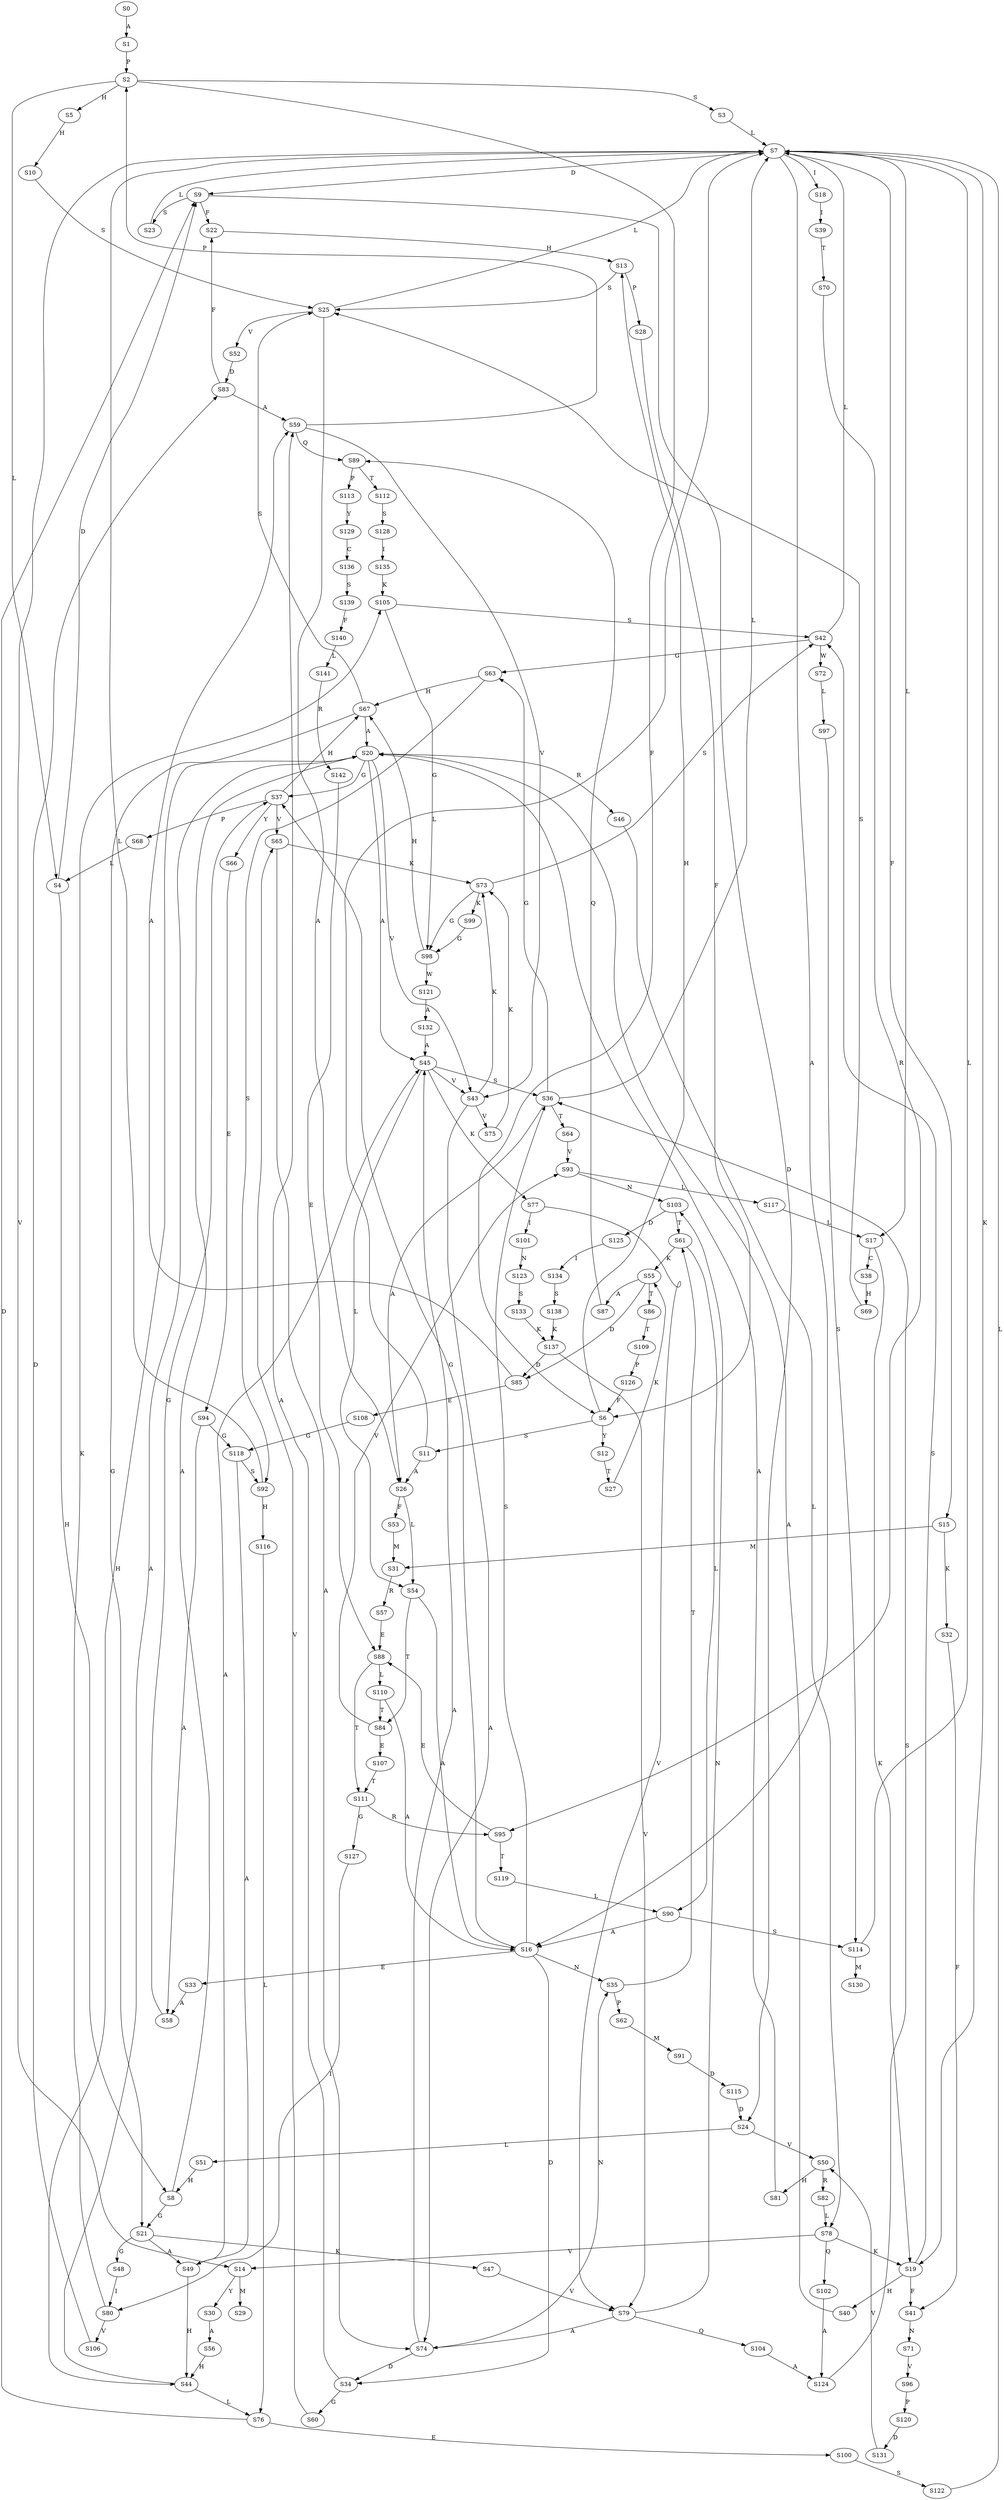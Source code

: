 strict digraph  {
	S0 -> S1 [ label = A ];
	S1 -> S2 [ label = P ];
	S2 -> S3 [ label = S ];
	S2 -> S4 [ label = L ];
	S2 -> S5 [ label = H ];
	S2 -> S6 [ label = F ];
	S3 -> S7 [ label = L ];
	S4 -> S8 [ label = H ];
	S4 -> S9 [ label = D ];
	S5 -> S10 [ label = H ];
	S6 -> S11 [ label = S ];
	S6 -> S12 [ label = Y ];
	S6 -> S13 [ label = H ];
	S7 -> S14 [ label = V ];
	S7 -> S15 [ label = F ];
	S7 -> S9 [ label = D ];
	S7 -> S16 [ label = A ];
	S7 -> S17 [ label = L ];
	S7 -> S18 [ label = I ];
	S7 -> S19 [ label = K ];
	S8 -> S20 [ label = A ];
	S8 -> S21 [ label = G ];
	S9 -> S22 [ label = F ];
	S9 -> S23 [ label = S ];
	S9 -> S24 [ label = D ];
	S10 -> S25 [ label = S ];
	S11 -> S7 [ label = L ];
	S11 -> S26 [ label = A ];
	S12 -> S27 [ label = T ];
	S13 -> S28 [ label = P ];
	S13 -> S25 [ label = S ];
	S14 -> S29 [ label = M ];
	S14 -> S30 [ label = Y ];
	S15 -> S31 [ label = M ];
	S15 -> S32 [ label = K ];
	S16 -> S33 [ label = E ];
	S16 -> S34 [ label = D ];
	S16 -> S35 [ label = N ];
	S16 -> S36 [ label = S ];
	S16 -> S37 [ label = G ];
	S17 -> S19 [ label = K ];
	S17 -> S38 [ label = C ];
	S18 -> S39 [ label = I ];
	S19 -> S40 [ label = H ];
	S19 -> S41 [ label = F ];
	S19 -> S42 [ label = S ];
	S20 -> S37 [ label = G ];
	S20 -> S43 [ label = V ];
	S20 -> S44 [ label = H ];
	S20 -> S45 [ label = A ];
	S20 -> S46 [ label = R ];
	S21 -> S47 [ label = K ];
	S21 -> S48 [ label = G ];
	S21 -> S49 [ label = A ];
	S22 -> S13 [ label = H ];
	S23 -> S7 [ label = L ];
	S24 -> S50 [ label = V ];
	S24 -> S51 [ label = L ];
	S25 -> S7 [ label = L ];
	S25 -> S52 [ label = V ];
	S25 -> S26 [ label = A ];
	S26 -> S53 [ label = F ];
	S26 -> S54 [ label = L ];
	S27 -> S55 [ label = K ];
	S28 -> S6 [ label = F ];
	S30 -> S56 [ label = A ];
	S31 -> S57 [ label = R ];
	S32 -> S41 [ label = F ];
	S33 -> S58 [ label = A ];
	S34 -> S59 [ label = A ];
	S34 -> S60 [ label = G ];
	S35 -> S61 [ label = T ];
	S35 -> S62 [ label = P ];
	S36 -> S63 [ label = G ];
	S36 -> S7 [ label = L ];
	S36 -> S26 [ label = A ];
	S36 -> S64 [ label = T ];
	S37 -> S65 [ label = V ];
	S37 -> S66 [ label = Y ];
	S37 -> S67 [ label = H ];
	S37 -> S68 [ label = P ];
	S38 -> S69 [ label = H ];
	S39 -> S70 [ label = T ];
	S40 -> S20 [ label = A ];
	S41 -> S71 [ label = N ];
	S42 -> S72 [ label = W ];
	S42 -> S63 [ label = G ];
	S42 -> S7 [ label = L ];
	S43 -> S73 [ label = K ];
	S43 -> S74 [ label = A ];
	S43 -> S75 [ label = V ];
	S44 -> S20 [ label = A ];
	S44 -> S76 [ label = L ];
	S45 -> S77 [ label = K ];
	S45 -> S54 [ label = L ];
	S45 -> S36 [ label = S ];
	S45 -> S43 [ label = V ];
	S46 -> S78 [ label = L ];
	S47 -> S79 [ label = V ];
	S48 -> S80 [ label = I ];
	S49 -> S44 [ label = H ];
	S49 -> S45 [ label = A ];
	S50 -> S81 [ label = H ];
	S50 -> S82 [ label = R ];
	S51 -> S8 [ label = H ];
	S52 -> S83 [ label = D ];
	S53 -> S31 [ label = M ];
	S54 -> S84 [ label = T ];
	S54 -> S16 [ label = A ];
	S55 -> S85 [ label = D ];
	S55 -> S86 [ label = T ];
	S55 -> S87 [ label = A ];
	S56 -> S44 [ label = H ];
	S57 -> S88 [ label = E ];
	S58 -> S37 [ label = G ];
	S59 -> S2 [ label = P ];
	S59 -> S43 [ label = V ];
	S59 -> S89 [ label = Q ];
	S60 -> S65 [ label = V ];
	S61 -> S55 [ label = K ];
	S61 -> S90 [ label = L ];
	S62 -> S91 [ label = M ];
	S63 -> S67 [ label = H ];
	S63 -> S92 [ label = S ];
	S64 -> S93 [ label = V ];
	S65 -> S73 [ label = K ];
	S65 -> S74 [ label = A ];
	S66 -> S94 [ label = E ];
	S67 -> S25 [ label = S ];
	S67 -> S21 [ label = G ];
	S67 -> S20 [ label = A ];
	S68 -> S4 [ label = L ];
	S69 -> S25 [ label = S ];
	S70 -> S95 [ label = R ];
	S71 -> S96 [ label = V ];
	S72 -> S97 [ label = L ];
	S73 -> S98 [ label = G ];
	S73 -> S99 [ label = K ];
	S73 -> S42 [ label = S ];
	S74 -> S35 [ label = N ];
	S74 -> S45 [ label = A ];
	S74 -> S34 [ label = D ];
	S75 -> S73 [ label = K ];
	S76 -> S9 [ label = D ];
	S76 -> S100 [ label = E ];
	S77 -> S79 [ label = V ];
	S77 -> S101 [ label = I ];
	S78 -> S19 [ label = K ];
	S78 -> S102 [ label = Q ];
	S78 -> S14 [ label = V ];
	S79 -> S103 [ label = N ];
	S79 -> S104 [ label = Q ];
	S79 -> S74 [ label = A ];
	S80 -> S105 [ label = K ];
	S80 -> S106 [ label = V ];
	S81 -> S20 [ label = A ];
	S82 -> S78 [ label = L ];
	S83 -> S22 [ label = F ];
	S83 -> S59 [ label = A ];
	S84 -> S93 [ label = V ];
	S84 -> S107 [ label = E ];
	S85 -> S59 [ label = A ];
	S85 -> S108 [ label = E ];
	S86 -> S109 [ label = T ];
	S87 -> S89 [ label = Q ];
	S88 -> S110 [ label = L ];
	S88 -> S111 [ label = T ];
	S89 -> S112 [ label = T ];
	S89 -> S113 [ label = P ];
	S90 -> S16 [ label = A ];
	S90 -> S114 [ label = S ];
	S91 -> S115 [ label = D ];
	S92 -> S7 [ label = L ];
	S92 -> S116 [ label = H ];
	S93 -> S117 [ label = L ];
	S93 -> S103 [ label = N ];
	S94 -> S118 [ label = G ];
	S94 -> S58 [ label = A ];
	S95 -> S119 [ label = T ];
	S95 -> S88 [ label = E ];
	S96 -> S120 [ label = P ];
	S97 -> S114 [ label = S ];
	S98 -> S121 [ label = W ];
	S98 -> S67 [ label = H ];
	S99 -> S98 [ label = G ];
	S100 -> S122 [ label = S ];
	S101 -> S123 [ label = N ];
	S102 -> S124 [ label = A ];
	S103 -> S61 [ label = T ];
	S103 -> S125 [ label = D ];
	S104 -> S124 [ label = A ];
	S105 -> S98 [ label = G ];
	S105 -> S42 [ label = S ];
	S106 -> S83 [ label = D ];
	S107 -> S111 [ label = T ];
	S108 -> S118 [ label = G ];
	S109 -> S126 [ label = P ];
	S110 -> S16 [ label = A ];
	S110 -> S84 [ label = T ];
	S111 -> S95 [ label = R ];
	S111 -> S127 [ label = G ];
	S112 -> S128 [ label = S ];
	S113 -> S129 [ label = Y ];
	S114 -> S130 [ label = M ];
	S114 -> S7 [ label = L ];
	S115 -> S24 [ label = D ];
	S116 -> S76 [ label = L ];
	S117 -> S17 [ label = L ];
	S118 -> S49 [ label = A ];
	S118 -> S92 [ label = S ];
	S119 -> S90 [ label = L ];
	S120 -> S131 [ label = D ];
	S121 -> S132 [ label = A ];
	S122 -> S7 [ label = L ];
	S123 -> S133 [ label = S ];
	S124 -> S36 [ label = S ];
	S125 -> S134 [ label = I ];
	S126 -> S6 [ label = F ];
	S127 -> S80 [ label = I ];
	S128 -> S135 [ label = I ];
	S129 -> S136 [ label = C ];
	S131 -> S50 [ label = V ];
	S132 -> S45 [ label = A ];
	S133 -> S137 [ label = K ];
	S134 -> S138 [ label = S ];
	S135 -> S105 [ label = K ];
	S136 -> S139 [ label = S ];
	S137 -> S85 [ label = D ];
	S137 -> S79 [ label = V ];
	S138 -> S137 [ label = K ];
	S139 -> S140 [ label = F ];
	S140 -> S141 [ label = L ];
	S141 -> S142 [ label = R ];
	S142 -> S88 [ label = E ];
}
